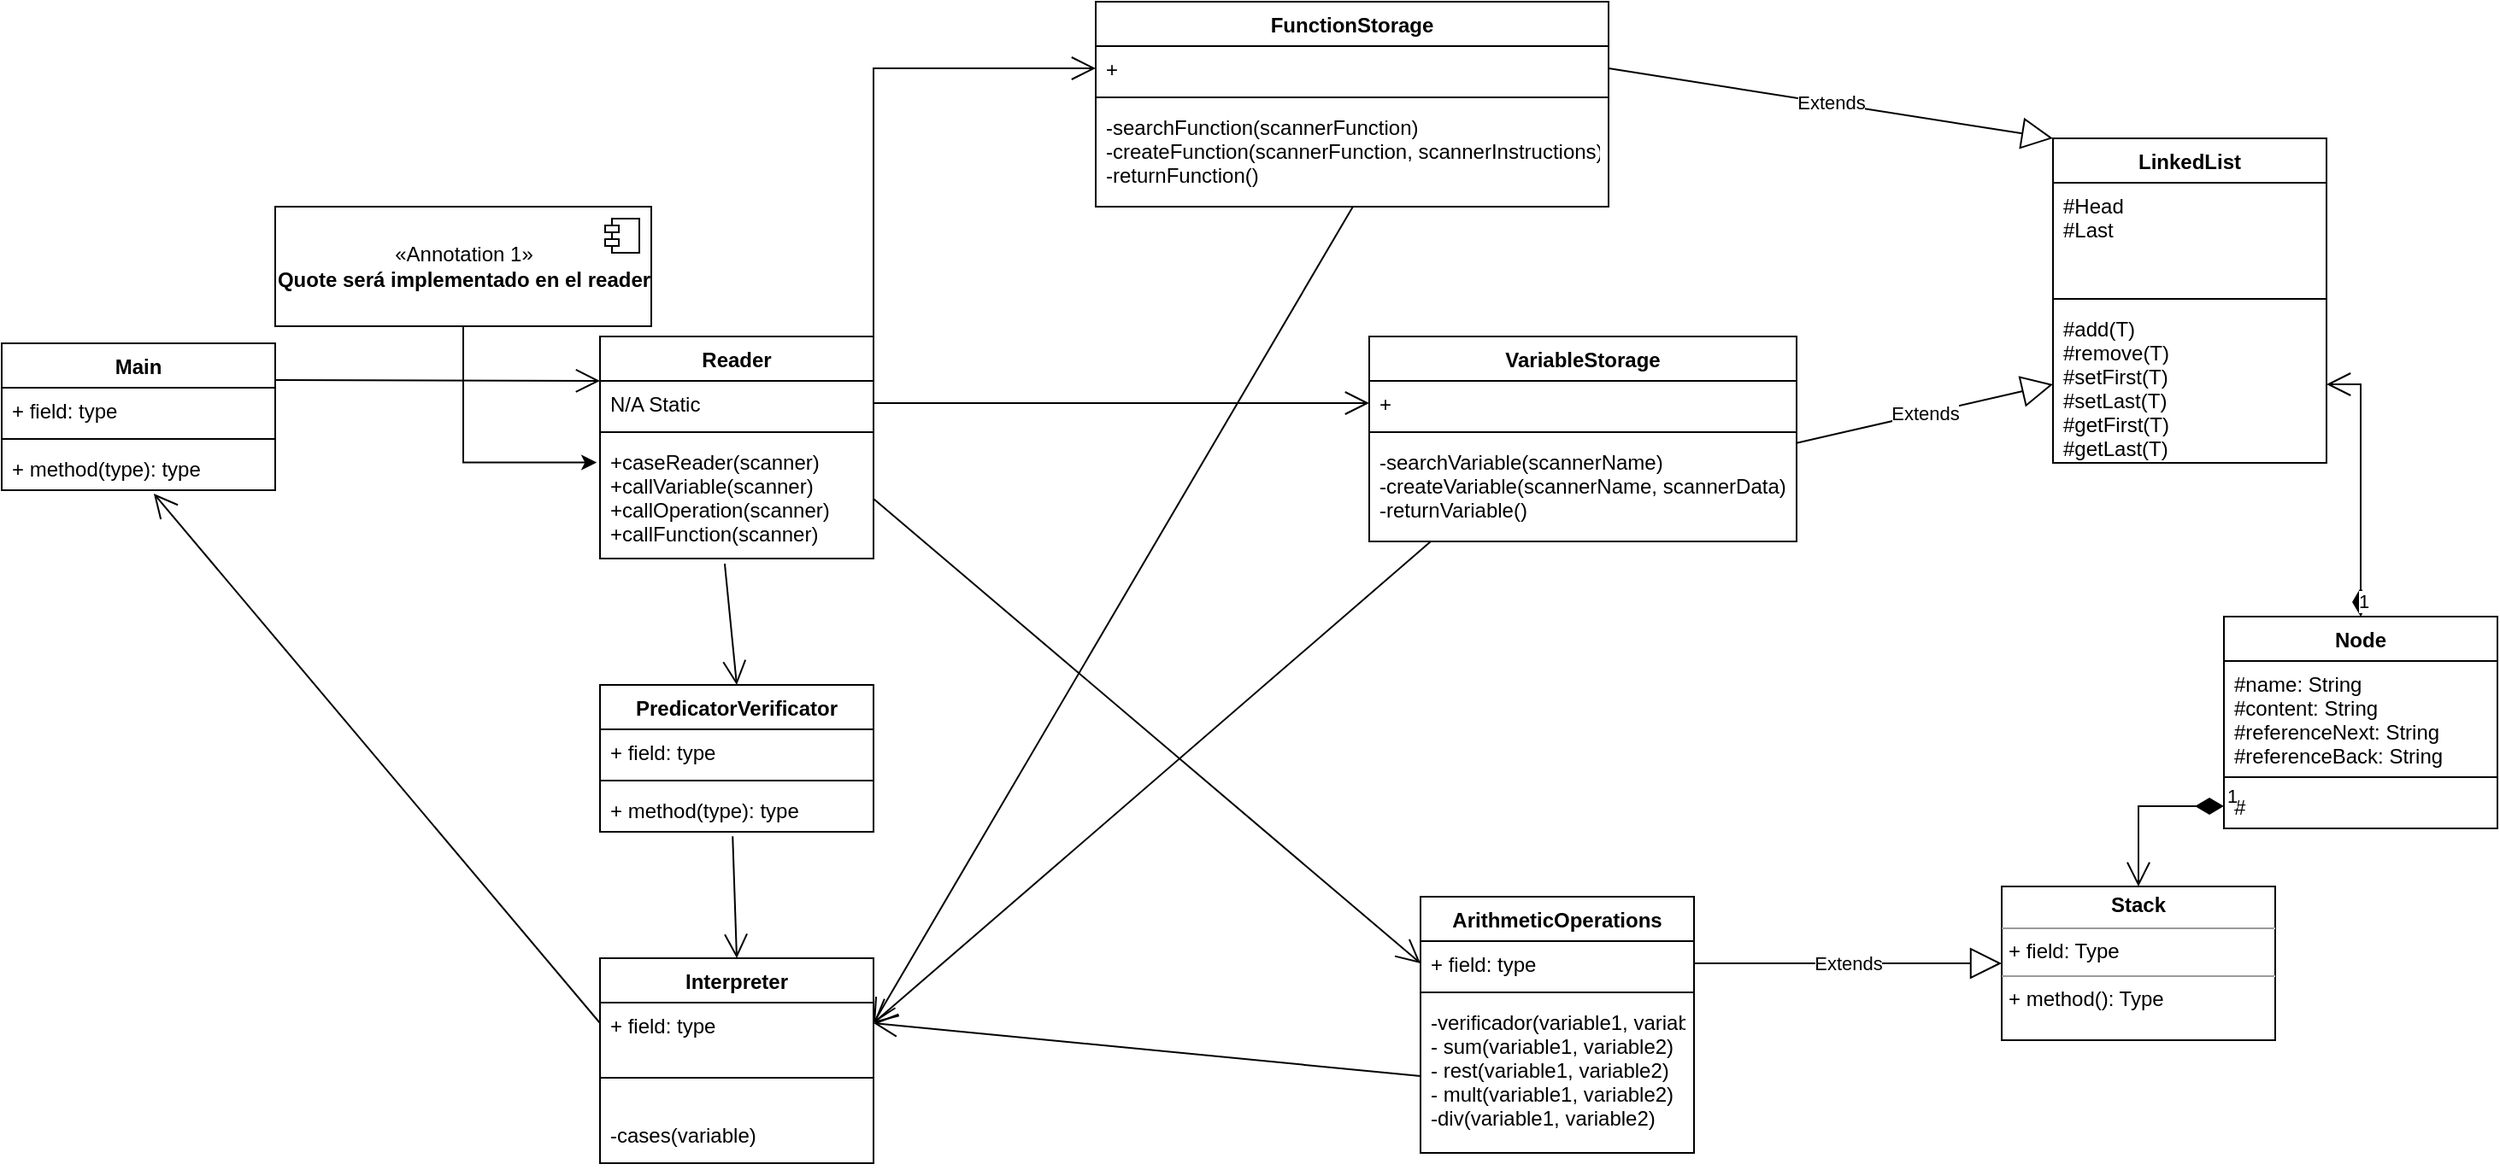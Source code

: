 <mxfile version="16.5.6" type="github">
  <diagram id="C5RBs43oDa-KdzZeNtuy" name="Page-1">
    <mxGraphModel dx="385" dy="449" grid="1" gridSize="10" guides="1" tooltips="1" connect="1" arrows="1" fold="1" page="1" pageScale="1" pageWidth="827" pageHeight="1169" math="0" shadow="0">
      <root>
        <mxCell id="WIyWlLk6GJQsqaUBKTNV-0" />
        <mxCell id="WIyWlLk6GJQsqaUBKTNV-1" parent="WIyWlLk6GJQsqaUBKTNV-0" />
        <mxCell id="natZOX87_09Pyh3oMRrT-8" value="Main&#xa;" style="swimlane;fontStyle=1;align=center;verticalAlign=top;childLayout=stackLayout;horizontal=1;startSize=26;horizontalStack=0;resizeParent=1;resizeParentMax=0;resizeLast=0;collapsible=1;marginBottom=0;" parent="WIyWlLk6GJQsqaUBKTNV-1" vertex="1">
          <mxGeometry x="170" y="550" width="160" height="86" as="geometry" />
        </mxCell>
        <mxCell id="natZOX87_09Pyh3oMRrT-9" value="+ field: type" style="text;strokeColor=none;fillColor=none;align=left;verticalAlign=top;spacingLeft=4;spacingRight=4;overflow=hidden;rotatable=0;points=[[0,0.5],[1,0.5]];portConstraint=eastwest;" parent="natZOX87_09Pyh3oMRrT-8" vertex="1">
          <mxGeometry y="26" width="160" height="26" as="geometry" />
        </mxCell>
        <mxCell id="natZOX87_09Pyh3oMRrT-10" value="" style="line;strokeWidth=1;fillColor=none;align=left;verticalAlign=middle;spacingTop=-1;spacingLeft=3;spacingRight=3;rotatable=0;labelPosition=right;points=[];portConstraint=eastwest;" parent="natZOX87_09Pyh3oMRrT-8" vertex="1">
          <mxGeometry y="52" width="160" height="8" as="geometry" />
        </mxCell>
        <mxCell id="natZOX87_09Pyh3oMRrT-11" value="+ method(type): type" style="text;strokeColor=none;fillColor=none;align=left;verticalAlign=top;spacingLeft=4;spacingRight=4;overflow=hidden;rotatable=0;points=[[0,0.5],[1,0.5]];portConstraint=eastwest;" parent="natZOX87_09Pyh3oMRrT-8" vertex="1">
          <mxGeometry y="60" width="160" height="26" as="geometry" />
        </mxCell>
        <mxCell id="natZOX87_09Pyh3oMRrT-16" value="Reader&#xa;" style="swimlane;fontStyle=1;align=center;verticalAlign=top;childLayout=stackLayout;horizontal=1;startSize=26;horizontalStack=0;resizeParent=1;resizeParentMax=0;resizeLast=0;collapsible=1;marginBottom=0;" parent="WIyWlLk6GJQsqaUBKTNV-1" vertex="1">
          <mxGeometry x="520" y="546" width="160" height="130" as="geometry" />
        </mxCell>
        <mxCell id="natZOX87_09Pyh3oMRrT-40" value="" style="endArrow=open;endFill=1;endSize=12;html=1;rounded=0;exitX=1;exitY=0.25;exitDx=0;exitDy=0;" parent="natZOX87_09Pyh3oMRrT-16" source="natZOX87_09Pyh3oMRrT-8" edge="1">
          <mxGeometry width="160" relative="1" as="geometry">
            <mxPoint x="-160" y="26" as="sourcePoint" />
            <mxPoint y="26" as="targetPoint" />
          </mxGeometry>
        </mxCell>
        <mxCell id="natZOX87_09Pyh3oMRrT-17" value="N/A Static" style="text;strokeColor=none;fillColor=none;align=left;verticalAlign=top;spacingLeft=4;spacingRight=4;overflow=hidden;rotatable=0;points=[[0,0.5],[1,0.5]];portConstraint=eastwest;" parent="natZOX87_09Pyh3oMRrT-16" vertex="1">
          <mxGeometry y="26" width="160" height="26" as="geometry" />
        </mxCell>
        <mxCell id="natZOX87_09Pyh3oMRrT-18" value="" style="line;strokeWidth=1;fillColor=none;align=left;verticalAlign=middle;spacingTop=-1;spacingLeft=3;spacingRight=3;rotatable=0;labelPosition=right;points=[];portConstraint=eastwest;" parent="natZOX87_09Pyh3oMRrT-16" vertex="1">
          <mxGeometry y="52" width="160" height="8" as="geometry" />
        </mxCell>
        <mxCell id="natZOX87_09Pyh3oMRrT-19" value="+caseReader(scanner)&#xa;+callVariable(scanner)&#xa;+callOperation(scanner)&#xa;+callFunction(scanner)&#xa;" style="text;strokeColor=none;fillColor=none;align=left;verticalAlign=top;spacingLeft=4;spacingRight=4;overflow=hidden;rotatable=0;points=[[0,0.5],[1,0.5]];portConstraint=eastwest;" parent="natZOX87_09Pyh3oMRrT-16" vertex="1">
          <mxGeometry y="60" width="160" height="70" as="geometry" />
        </mxCell>
        <mxCell id="natZOX87_09Pyh3oMRrT-24" value="VariableStorage" style="swimlane;fontStyle=1;align=center;verticalAlign=top;childLayout=stackLayout;horizontal=1;startSize=26;horizontalStack=0;resizeParent=1;resizeParentMax=0;resizeLast=0;collapsible=1;marginBottom=0;" parent="WIyWlLk6GJQsqaUBKTNV-1" vertex="1">
          <mxGeometry x="970" y="546" width="250" height="120" as="geometry" />
        </mxCell>
        <mxCell id="natZOX87_09Pyh3oMRrT-25" value="+" style="text;strokeColor=none;fillColor=none;align=left;verticalAlign=top;spacingLeft=4;spacingRight=4;overflow=hidden;rotatable=0;points=[[0,0.5],[1,0.5]];portConstraint=eastwest;" parent="natZOX87_09Pyh3oMRrT-24" vertex="1">
          <mxGeometry y="26" width="250" height="26" as="geometry" />
        </mxCell>
        <mxCell id="natZOX87_09Pyh3oMRrT-26" value="" style="line;strokeWidth=1;fillColor=none;align=left;verticalAlign=middle;spacingTop=-1;spacingLeft=3;spacingRight=3;rotatable=0;labelPosition=right;points=[];portConstraint=eastwest;" parent="natZOX87_09Pyh3oMRrT-24" vertex="1">
          <mxGeometry y="52" width="250" height="8" as="geometry" />
        </mxCell>
        <mxCell id="natZOX87_09Pyh3oMRrT-27" value="-searchVariable(scannerName)&#xa;-createVariable(scannerName, scannerData)&#xa;-returnVariable()" style="text;strokeColor=none;fillColor=none;align=left;verticalAlign=top;spacingLeft=4;spacingRight=4;overflow=hidden;rotatable=0;points=[[0,0.5],[1,0.5]];portConstraint=eastwest;" parent="natZOX87_09Pyh3oMRrT-24" vertex="1">
          <mxGeometry y="60" width="250" height="60" as="geometry" />
        </mxCell>
        <mxCell id="natZOX87_09Pyh3oMRrT-32" value="ArithmeticOperations" style="swimlane;fontStyle=1;align=center;verticalAlign=top;childLayout=stackLayout;horizontal=1;startSize=26;horizontalStack=0;resizeParent=1;resizeParentMax=0;resizeLast=0;collapsible=1;marginBottom=0;" parent="WIyWlLk6GJQsqaUBKTNV-1" vertex="1">
          <mxGeometry x="1000" y="874" width="160" height="150" as="geometry" />
        </mxCell>
        <mxCell id="natZOX87_09Pyh3oMRrT-33" value="+ field: type" style="text;strokeColor=none;fillColor=none;align=left;verticalAlign=top;spacingLeft=4;spacingRight=4;overflow=hidden;rotatable=0;points=[[0,0.5],[1,0.5]];portConstraint=eastwest;" parent="natZOX87_09Pyh3oMRrT-32" vertex="1">
          <mxGeometry y="26" width="160" height="26" as="geometry" />
        </mxCell>
        <mxCell id="natZOX87_09Pyh3oMRrT-34" value="" style="line;strokeWidth=1;fillColor=none;align=left;verticalAlign=middle;spacingTop=-1;spacingLeft=3;spacingRight=3;rotatable=0;labelPosition=right;points=[];portConstraint=eastwest;" parent="natZOX87_09Pyh3oMRrT-32" vertex="1">
          <mxGeometry y="52" width="160" height="8" as="geometry" />
        </mxCell>
        <mxCell id="natZOX87_09Pyh3oMRrT-35" value="-verificador(variable1, variable2, symbol)&#xa;- sum(variable1, variable2)&#xa;- rest(variable1, variable2)&#xa;- mult(variable1, variable2)&#xa;-div(variable1, variable2)" style="text;strokeColor=none;fillColor=none;align=left;verticalAlign=top;spacingLeft=4;spacingRight=4;overflow=hidden;rotatable=0;points=[[0,0.5],[1,0.5]];portConstraint=eastwest;" parent="natZOX87_09Pyh3oMRrT-32" vertex="1">
          <mxGeometry y="60" width="160" height="90" as="geometry" />
        </mxCell>
        <mxCell id="natZOX87_09Pyh3oMRrT-36" value="Interpreter" style="swimlane;fontStyle=1;align=center;verticalAlign=top;childLayout=stackLayout;horizontal=1;startSize=26;horizontalStack=0;resizeParent=1;resizeParentMax=0;resizeLast=0;collapsible=1;marginBottom=0;" parent="WIyWlLk6GJQsqaUBKTNV-1" vertex="1">
          <mxGeometry x="520" y="910" width="160" height="120" as="geometry" />
        </mxCell>
        <mxCell id="natZOX87_09Pyh3oMRrT-37" value="+ field: type" style="text;strokeColor=none;fillColor=none;align=left;verticalAlign=top;spacingLeft=4;spacingRight=4;overflow=hidden;rotatable=0;points=[[0,0.5],[1,0.5]];portConstraint=eastwest;" parent="natZOX87_09Pyh3oMRrT-36" vertex="1">
          <mxGeometry y="26" width="160" height="24" as="geometry" />
        </mxCell>
        <mxCell id="natZOX87_09Pyh3oMRrT-38" value="" style="line;strokeWidth=1;fillColor=none;align=left;verticalAlign=middle;spacingTop=-1;spacingLeft=3;spacingRight=3;rotatable=0;labelPosition=right;points=[];portConstraint=eastwest;" parent="natZOX87_09Pyh3oMRrT-36" vertex="1">
          <mxGeometry y="50" width="160" height="40" as="geometry" />
        </mxCell>
        <mxCell id="AochQKUZwjmsb-0F-WYE-0" value="-cases(variable)&#xa;" style="text;strokeColor=none;fillColor=none;align=left;verticalAlign=top;spacingLeft=4;spacingRight=4;overflow=hidden;rotatable=0;points=[[0,0.5],[1,0.5]];portConstraint=eastwest;" vertex="1" parent="natZOX87_09Pyh3oMRrT-36">
          <mxGeometry y="90" width="160" height="30" as="geometry" />
        </mxCell>
        <mxCell id="natZOX87_09Pyh3oMRrT-41" value="PredicatorVerificator" style="swimlane;fontStyle=1;align=center;verticalAlign=top;childLayout=stackLayout;horizontal=1;startSize=26;horizontalStack=0;resizeParent=1;resizeParentMax=0;resizeLast=0;collapsible=1;marginBottom=0;" parent="WIyWlLk6GJQsqaUBKTNV-1" vertex="1">
          <mxGeometry x="520" y="750" width="160" height="86" as="geometry" />
        </mxCell>
        <mxCell id="natZOX87_09Pyh3oMRrT-42" value="+ field: type" style="text;strokeColor=none;fillColor=none;align=left;verticalAlign=top;spacingLeft=4;spacingRight=4;overflow=hidden;rotatable=0;points=[[0,0.5],[1,0.5]];portConstraint=eastwest;" parent="natZOX87_09Pyh3oMRrT-41" vertex="1">
          <mxGeometry y="26" width="160" height="26" as="geometry" />
        </mxCell>
        <mxCell id="natZOX87_09Pyh3oMRrT-43" value="" style="line;strokeWidth=1;fillColor=none;align=left;verticalAlign=middle;spacingTop=-1;spacingLeft=3;spacingRight=3;rotatable=0;labelPosition=right;points=[];portConstraint=eastwest;" parent="natZOX87_09Pyh3oMRrT-41" vertex="1">
          <mxGeometry y="52" width="160" height="8" as="geometry" />
        </mxCell>
        <mxCell id="natZOX87_09Pyh3oMRrT-44" value="+ method(type): type" style="text;strokeColor=none;fillColor=none;align=left;verticalAlign=top;spacingLeft=4;spacingRight=4;overflow=hidden;rotatable=0;points=[[0,0.5],[1,0.5]];portConstraint=eastwest;" parent="natZOX87_09Pyh3oMRrT-41" vertex="1">
          <mxGeometry y="60" width="160" height="26" as="geometry" />
        </mxCell>
        <mxCell id="natZOX87_09Pyh3oMRrT-45" value="LinkedList" style="swimlane;fontStyle=1;align=center;verticalAlign=top;childLayout=stackLayout;horizontal=1;startSize=26;horizontalStack=0;resizeParent=1;resizeParentMax=0;resizeLast=0;collapsible=1;marginBottom=0;" parent="WIyWlLk6GJQsqaUBKTNV-1" vertex="1">
          <mxGeometry x="1370" y="430" width="160" height="190" as="geometry" />
        </mxCell>
        <mxCell id="natZOX87_09Pyh3oMRrT-46" value="#Head&#xa;#Last&#xa;" style="text;strokeColor=none;fillColor=none;align=left;verticalAlign=top;spacingLeft=4;spacingRight=4;overflow=hidden;rotatable=0;points=[[0,0.5],[1,0.5]];portConstraint=eastwest;" parent="natZOX87_09Pyh3oMRrT-45" vertex="1">
          <mxGeometry y="26" width="160" height="64" as="geometry" />
        </mxCell>
        <mxCell id="natZOX87_09Pyh3oMRrT-47" value="" style="line;strokeWidth=1;fillColor=none;align=left;verticalAlign=middle;spacingTop=-1;spacingLeft=3;spacingRight=3;rotatable=0;labelPosition=right;points=[];portConstraint=eastwest;" parent="natZOX87_09Pyh3oMRrT-45" vertex="1">
          <mxGeometry y="90" width="160" height="8" as="geometry" />
        </mxCell>
        <mxCell id="natZOX87_09Pyh3oMRrT-48" value="#add(T)&#xa;#remove(T)&#xa;#setFirst(T)&#xa;#setLast(T)&#xa;#getFirst(T)&#xa;#getLast(T)&#xa;" style="text;strokeColor=none;fillColor=none;align=left;verticalAlign=top;spacingLeft=4;spacingRight=4;overflow=hidden;rotatable=0;points=[[0,0.5],[1,0.5]];portConstraint=eastwest;" parent="natZOX87_09Pyh3oMRrT-45" vertex="1">
          <mxGeometry y="98" width="160" height="92" as="geometry" />
        </mxCell>
        <mxCell id="natZOX87_09Pyh3oMRrT-49" value="Extends" style="endArrow=block;endSize=16;endFill=0;html=1;rounded=0;entryX=0;entryY=0;entryDx=0;entryDy=0;exitX=1;exitY=0.5;exitDx=0;exitDy=0;" parent="WIyWlLk6GJQsqaUBKTNV-1" source="natZOX87_09Pyh3oMRrT-76" target="natZOX87_09Pyh3oMRrT-45" edge="1">
          <mxGeometry width="160" relative="1" as="geometry">
            <mxPoint x="810" y="320" as="sourcePoint" />
            <mxPoint x="970" y="320" as="targetPoint" />
          </mxGeometry>
        </mxCell>
        <mxCell id="natZOX87_09Pyh3oMRrT-50" value="Extends" style="endArrow=block;endSize=16;endFill=0;html=1;rounded=0;exitX=1;exitY=0.039;exitDx=0;exitDy=0;exitPerimeter=0;entryX=0;entryY=0.5;entryDx=0;entryDy=0;" parent="WIyWlLk6GJQsqaUBKTNV-1" source="natZOX87_09Pyh3oMRrT-27" target="natZOX87_09Pyh3oMRrT-48" edge="1">
          <mxGeometry width="160" relative="1" as="geometry">
            <mxPoint x="1020" y="700" as="sourcePoint" />
            <mxPoint x="1180" y="700" as="targetPoint" />
          </mxGeometry>
        </mxCell>
        <mxCell id="natZOX87_09Pyh3oMRrT-51" value="" style="endArrow=open;endFill=1;endSize=12;html=1;rounded=0;entryX=0;entryY=0.5;entryDx=0;entryDy=0;exitX=1;exitY=0.5;exitDx=0;exitDy=0;" parent="WIyWlLk6GJQsqaUBKTNV-1" source="natZOX87_09Pyh3oMRrT-17" target="natZOX87_09Pyh3oMRrT-76" edge="1">
          <mxGeometry width="160" relative="1" as="geometry">
            <mxPoint x="730" y="560" as="sourcePoint" />
            <mxPoint x="890" y="560" as="targetPoint" />
            <Array as="points">
              <mxPoint x="680" y="389" />
            </Array>
          </mxGeometry>
        </mxCell>
        <mxCell id="natZOX87_09Pyh3oMRrT-52" value="" style="endArrow=open;endFill=1;endSize=12;html=1;rounded=0;entryX=0;entryY=0.5;entryDx=0;entryDy=0;exitX=1;exitY=0.5;exitDx=0;exitDy=0;" parent="WIyWlLk6GJQsqaUBKTNV-1" source="natZOX87_09Pyh3oMRrT-19" target="natZOX87_09Pyh3oMRrT-33" edge="1">
          <mxGeometry width="160" relative="1" as="geometry">
            <mxPoint x="690" y="595" as="sourcePoint" />
            <mxPoint x="927" y="461" as="targetPoint" />
          </mxGeometry>
        </mxCell>
        <mxCell id="natZOX87_09Pyh3oMRrT-53" value="" style="endArrow=open;endFill=1;endSize=12;html=1;rounded=0;entryX=0;entryY=0.5;entryDx=0;entryDy=0;exitX=1;exitY=0.5;exitDx=0;exitDy=0;" parent="WIyWlLk6GJQsqaUBKTNV-1" source="natZOX87_09Pyh3oMRrT-17" target="natZOX87_09Pyh3oMRrT-25" edge="1">
          <mxGeometry width="160" relative="1" as="geometry">
            <mxPoint x="700" y="605" as="sourcePoint" />
            <mxPoint x="937" y="471" as="targetPoint" />
          </mxGeometry>
        </mxCell>
        <mxCell id="natZOX87_09Pyh3oMRrT-54" value="Node" style="swimlane;fontStyle=1;align=center;verticalAlign=top;childLayout=stackLayout;horizontal=1;startSize=26;horizontalStack=0;resizeParent=1;resizeParentMax=0;resizeLast=0;collapsible=1;marginBottom=0;" parent="WIyWlLk6GJQsqaUBKTNV-1" vertex="1">
          <mxGeometry x="1470" y="710" width="160" height="124" as="geometry" />
        </mxCell>
        <mxCell id="natZOX87_09Pyh3oMRrT-55" value="#name: String&#xa;#content: String&#xa;#referenceNext: String&#xa;#referenceBack: String" style="text;strokeColor=none;fillColor=none;align=left;verticalAlign=top;spacingLeft=4;spacingRight=4;overflow=hidden;rotatable=0;points=[[0,0.5],[1,0.5]];portConstraint=eastwest;" parent="natZOX87_09Pyh3oMRrT-54" vertex="1">
          <mxGeometry y="26" width="160" height="64" as="geometry" />
        </mxCell>
        <mxCell id="natZOX87_09Pyh3oMRrT-56" value="" style="line;strokeWidth=1;fillColor=none;align=left;verticalAlign=middle;spacingTop=-1;spacingLeft=3;spacingRight=3;rotatable=0;labelPosition=right;points=[];portConstraint=eastwest;" parent="natZOX87_09Pyh3oMRrT-54" vertex="1">
          <mxGeometry y="90" width="160" height="8" as="geometry" />
        </mxCell>
        <mxCell id="natZOX87_09Pyh3oMRrT-57" value="#" style="text;strokeColor=none;fillColor=none;align=left;verticalAlign=top;spacingLeft=4;spacingRight=4;overflow=hidden;rotatable=0;points=[[0,0.5],[1,0.5]];portConstraint=eastwest;" parent="natZOX87_09Pyh3oMRrT-54" vertex="1">
          <mxGeometry y="98" width="160" height="26" as="geometry" />
        </mxCell>
        <mxCell id="natZOX87_09Pyh3oMRrT-58" value="1" style="endArrow=open;html=1;endSize=12;startArrow=diamondThin;startSize=14;startFill=1;edgeStyle=orthogonalEdgeStyle;align=left;verticalAlign=bottom;rounded=0;exitX=0.5;exitY=0;exitDx=0;exitDy=0;entryX=1;entryY=0.5;entryDx=0;entryDy=0;" parent="WIyWlLk6GJQsqaUBKTNV-1" source="natZOX87_09Pyh3oMRrT-54" target="natZOX87_09Pyh3oMRrT-48" edge="1">
          <mxGeometry x="-1" y="3" relative="1" as="geometry">
            <mxPoint x="1520" y="670" as="sourcePoint" />
            <mxPoint x="1680" y="670" as="targetPoint" />
          </mxGeometry>
        </mxCell>
        <mxCell id="natZOX87_09Pyh3oMRrT-59" value="&lt;p style=&quot;margin: 0px ; margin-top: 4px ; text-align: center&quot;&gt;&lt;b&gt;Stack&lt;/b&gt;&lt;/p&gt;&lt;hr size=&quot;1&quot;&gt;&lt;p style=&quot;margin: 0px ; margin-left: 4px&quot;&gt;+ field: Type&lt;/p&gt;&lt;hr size=&quot;1&quot;&gt;&lt;p style=&quot;margin: 0px ; margin-left: 4px&quot;&gt;+ method(): Type&lt;/p&gt;" style="verticalAlign=top;align=left;overflow=fill;fontSize=12;fontFamily=Helvetica;html=1;" parent="WIyWlLk6GJQsqaUBKTNV-1" vertex="1">
          <mxGeometry x="1340" y="868" width="160" height="90" as="geometry" />
        </mxCell>
        <mxCell id="natZOX87_09Pyh3oMRrT-60" value="1" style="endArrow=open;html=1;endSize=12;startArrow=diamondThin;startSize=14;startFill=1;edgeStyle=orthogonalEdgeStyle;align=left;verticalAlign=bottom;rounded=0;exitX=0;exitY=0.5;exitDx=0;exitDy=0;entryX=0.5;entryY=0;entryDx=0;entryDy=0;" parent="WIyWlLk6GJQsqaUBKTNV-1" source="natZOX87_09Pyh3oMRrT-57" target="natZOX87_09Pyh3oMRrT-59" edge="1">
          <mxGeometry x="-1" y="3" relative="1" as="geometry">
            <mxPoint x="1560" y="720" as="sourcePoint" />
            <mxPoint x="1460" y="593" as="targetPoint" />
          </mxGeometry>
        </mxCell>
        <mxCell id="natZOX87_09Pyh3oMRrT-61" value="Extends" style="endArrow=block;endSize=16;endFill=0;html=1;rounded=0;exitX=1;exitY=0.5;exitDx=0;exitDy=0;entryX=0;entryY=0.5;entryDx=0;entryDy=0;" parent="WIyWlLk6GJQsqaUBKTNV-1" source="natZOX87_09Pyh3oMRrT-33" target="natZOX87_09Pyh3oMRrT-59" edge="1">
          <mxGeometry width="160" relative="1" as="geometry">
            <mxPoint x="1241" y="975.98" as="sourcePoint" />
            <mxPoint x="1388" y="930" as="targetPoint" />
          </mxGeometry>
        </mxCell>
        <mxCell id="natZOX87_09Pyh3oMRrT-62" value="" style="endArrow=open;endFill=1;endSize=12;html=1;rounded=0;entryX=0.5;entryY=0;entryDx=0;entryDy=0;exitX=0.456;exitY=1.043;exitDx=0;exitDy=0;exitPerimeter=0;" parent="WIyWlLk6GJQsqaUBKTNV-1" source="natZOX87_09Pyh3oMRrT-19" target="natZOX87_09Pyh3oMRrT-41" edge="1">
          <mxGeometry width="160" relative="1" as="geometry">
            <mxPoint x="690" y="651" as="sourcePoint" />
            <mxPoint x="1190" y="819" as="targetPoint" />
          </mxGeometry>
        </mxCell>
        <mxCell id="natZOX87_09Pyh3oMRrT-63" value="" style="endArrow=open;endFill=1;endSize=12;html=1;rounded=0;entryX=0.5;entryY=0;entryDx=0;entryDy=0;exitX=0.485;exitY=1.1;exitDx=0;exitDy=0;exitPerimeter=0;" parent="WIyWlLk6GJQsqaUBKTNV-1" source="natZOX87_09Pyh3oMRrT-44" target="natZOX87_09Pyh3oMRrT-36" edge="1">
          <mxGeometry width="160" relative="1" as="geometry">
            <mxPoint x="560" y="850" as="sourcePoint" />
            <mxPoint x="1200" y="829" as="targetPoint" />
          </mxGeometry>
        </mxCell>
        <mxCell id="natZOX87_09Pyh3oMRrT-64" value="" style="endArrow=open;endFill=1;endSize=12;html=1;rounded=0;entryX=0.556;entryY=1.077;entryDx=0;entryDy=0;exitX=0;exitY=0.5;exitDx=0;exitDy=0;entryPerimeter=0;" parent="WIyWlLk6GJQsqaUBKTNV-1" source="natZOX87_09Pyh3oMRrT-37" target="natZOX87_09Pyh3oMRrT-11" edge="1">
          <mxGeometry width="160" relative="1" as="geometry">
            <mxPoint x="710" y="671" as="sourcePoint" />
            <mxPoint x="1210" y="839" as="targetPoint" />
          </mxGeometry>
        </mxCell>
        <mxCell id="natZOX87_09Pyh3oMRrT-65" value="" style="endArrow=open;endFill=1;endSize=12;html=1;rounded=0;entryX=1;entryY=0.5;entryDx=0;entryDy=0;exitX=0;exitY=0.5;exitDx=0;exitDy=0;" parent="WIyWlLk6GJQsqaUBKTNV-1" source="natZOX87_09Pyh3oMRrT-35" target="natZOX87_09Pyh3oMRrT-37" edge="1">
          <mxGeometry width="160" relative="1" as="geometry">
            <mxPoint x="720" y="681" as="sourcePoint" />
            <mxPoint x="1220" y="849" as="targetPoint" />
          </mxGeometry>
        </mxCell>
        <mxCell id="natZOX87_09Pyh3oMRrT-66" value="" style="endArrow=open;endFill=1;endSize=12;html=1;rounded=0;entryX=1;entryY=0.5;entryDx=0;entryDy=0;exitX=0.144;exitY=1;exitDx=0;exitDy=0;exitPerimeter=0;" parent="WIyWlLk6GJQsqaUBKTNV-1" source="natZOX87_09Pyh3oMRrT-27" target="natZOX87_09Pyh3oMRrT-37" edge="1">
          <mxGeometry width="160" relative="1" as="geometry">
            <mxPoint x="1095" y="670" as="sourcePoint" />
            <mxPoint x="710" y="959" as="targetPoint" />
          </mxGeometry>
        </mxCell>
        <mxCell id="natZOX87_09Pyh3oMRrT-67" value="" style="endArrow=open;endFill=1;endSize=12;html=1;rounded=0;entryX=1;entryY=0.5;entryDx=0;entryDy=0;exitX=0.502;exitY=0.995;exitDx=0;exitDy=0;exitPerimeter=0;" parent="WIyWlLk6GJQsqaUBKTNV-1" source="natZOX87_09Pyh3oMRrT-78" target="natZOX87_09Pyh3oMRrT-37" edge="1">
          <mxGeometry width="160" relative="1" as="geometry">
            <mxPoint x="1380" y="690" as="sourcePoint" />
            <mxPoint x="720" y="969" as="targetPoint" />
          </mxGeometry>
        </mxCell>
        <mxCell id="natZOX87_09Pyh3oMRrT-70" style="edgeStyle=orthogonalEdgeStyle;rounded=0;orthogonalLoop=1;jettySize=auto;html=1;entryX=-0.012;entryY=0.197;entryDx=0;entryDy=0;entryPerimeter=0;" parent="WIyWlLk6GJQsqaUBKTNV-1" source="natZOX87_09Pyh3oMRrT-68" target="natZOX87_09Pyh3oMRrT-19" edge="1">
          <mxGeometry relative="1" as="geometry" />
        </mxCell>
        <mxCell id="natZOX87_09Pyh3oMRrT-68" value="«Annotation 1»&lt;br&gt;&lt;b&gt;Quote será implementado en el reader&lt;/b&gt;" style="html=1;dropTarget=0;" parent="WIyWlLk6GJQsqaUBKTNV-1" vertex="1">
          <mxGeometry x="330" y="470" width="220" height="70" as="geometry" />
        </mxCell>
        <mxCell id="natZOX87_09Pyh3oMRrT-69" value="" style="shape=module;jettyWidth=8;jettyHeight=4;" parent="natZOX87_09Pyh3oMRrT-68" vertex="1">
          <mxGeometry x="1" width="20" height="20" relative="1" as="geometry">
            <mxPoint x="-27" y="7" as="offset" />
          </mxGeometry>
        </mxCell>
        <mxCell id="natZOX87_09Pyh3oMRrT-75" value="FunctionStorage" style="swimlane;fontStyle=1;align=center;verticalAlign=top;childLayout=stackLayout;horizontal=1;startSize=26;horizontalStack=0;resizeParent=1;resizeParentMax=0;resizeLast=0;collapsible=1;marginBottom=0;" parent="WIyWlLk6GJQsqaUBKTNV-1" vertex="1">
          <mxGeometry x="810" y="350" width="300" height="120" as="geometry" />
        </mxCell>
        <mxCell id="natZOX87_09Pyh3oMRrT-76" value="+" style="text;strokeColor=none;fillColor=none;align=left;verticalAlign=top;spacingLeft=4;spacingRight=4;overflow=hidden;rotatable=0;points=[[0,0.5],[1,0.5]];portConstraint=eastwest;" parent="natZOX87_09Pyh3oMRrT-75" vertex="1">
          <mxGeometry y="26" width="300" height="26" as="geometry" />
        </mxCell>
        <mxCell id="natZOX87_09Pyh3oMRrT-77" value="" style="line;strokeWidth=1;fillColor=none;align=left;verticalAlign=middle;spacingTop=-1;spacingLeft=3;spacingRight=3;rotatable=0;labelPosition=right;points=[];portConstraint=eastwest;" parent="natZOX87_09Pyh3oMRrT-75" vertex="1">
          <mxGeometry y="52" width="300" height="8" as="geometry" />
        </mxCell>
        <mxCell id="natZOX87_09Pyh3oMRrT-78" value="-searchFunction(scannerFunction)&#xa;-createFunction(scannerFunction, scannerInstructions)&#xa;-returnFunction()" style="text;strokeColor=none;fillColor=none;align=left;verticalAlign=top;spacingLeft=4;spacingRight=4;overflow=hidden;rotatable=0;points=[[0,0.5],[1,0.5]];portConstraint=eastwest;" parent="natZOX87_09Pyh3oMRrT-75" vertex="1">
          <mxGeometry y="60" width="300" height="60" as="geometry" />
        </mxCell>
      </root>
    </mxGraphModel>
  </diagram>
</mxfile>
